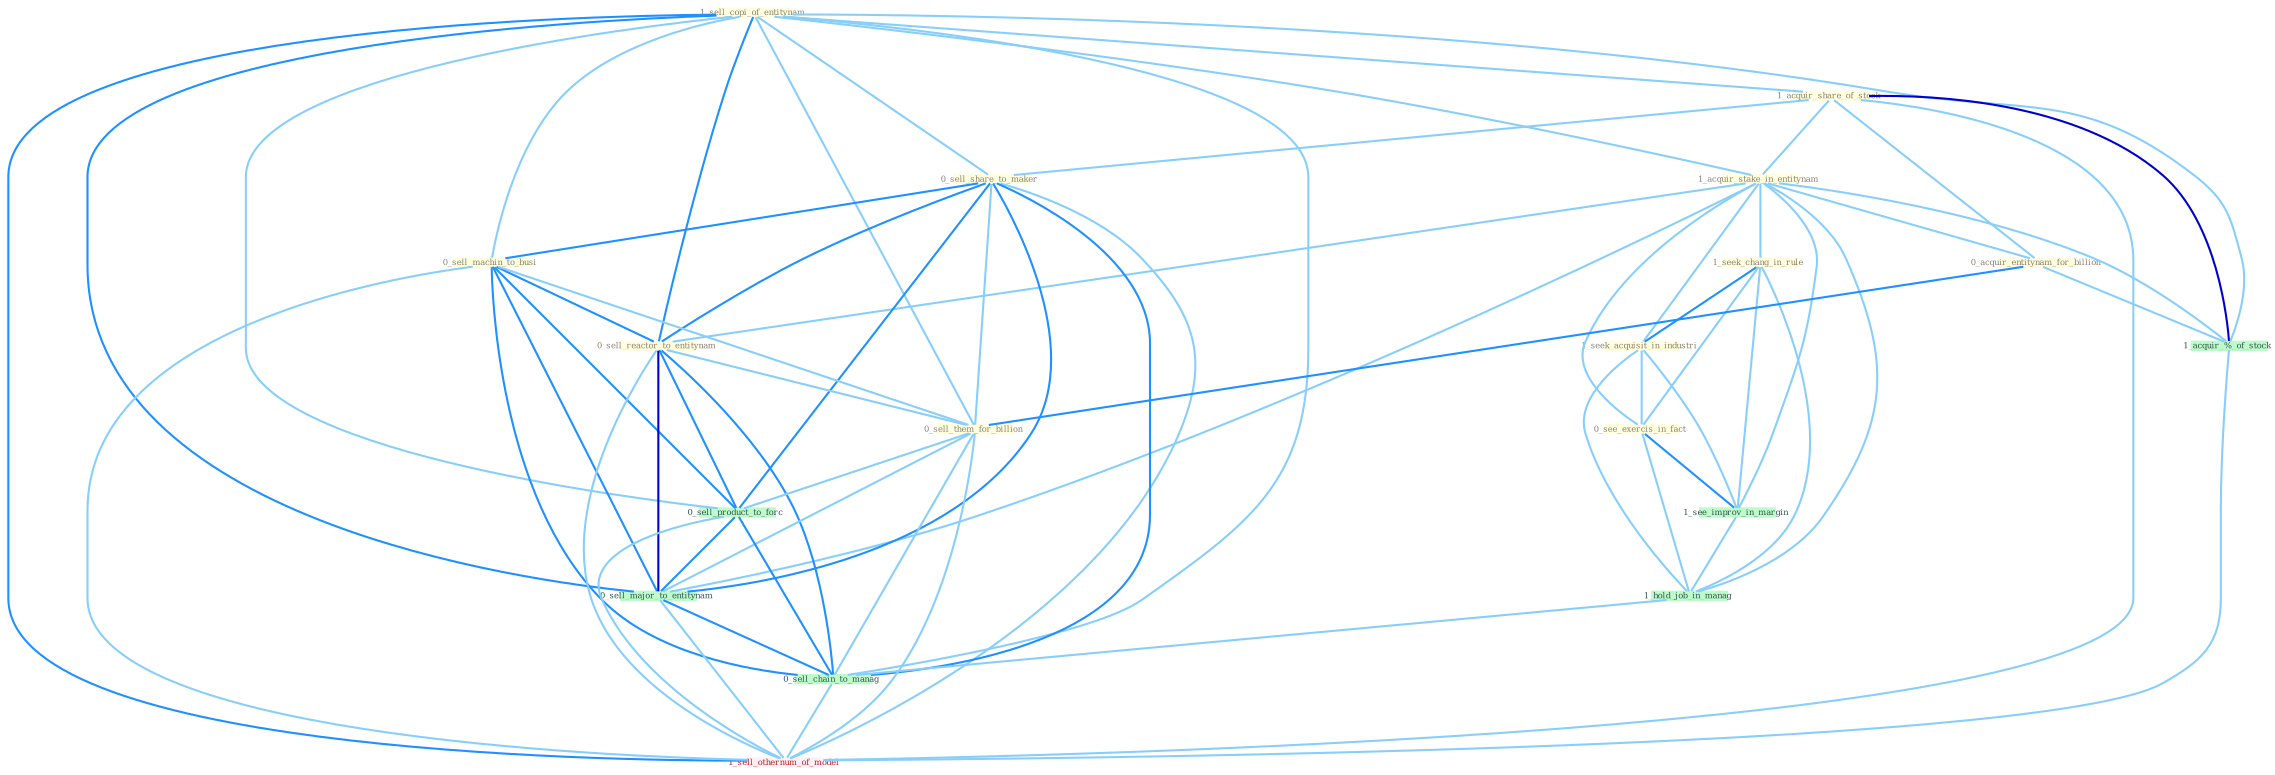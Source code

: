 Graph G{ 
    node
    [shape=polygon,style=filled,width=.5,height=.06,color="#BDFCC9",fixedsize=true,fontsize=4,
    fontcolor="#2f4f4f"];
    {node
    [color="#ffffe0", fontcolor="#8b7d6b"] "1_sell_copi_of_entitynam " "1_acquir_share_of_stock " "1_acquir_stake_in_entitynam " "0_sell_share_to_maker " "0_sell_machin_to_busi " "1_seek_chang_in_rule " "0_sell_reactor_to_entitynam " "0_acquir_entitynam_for_billion " "1_seek_acquisit_in_industri " "0_see_exercis_in_fact " "0_sell_them_for_billion "}
{node [color="#fff0f5", fontcolor="#b22222"] "1_sell_othernum_of_model "}
edge [color="#B0E2FF"];

	"1_sell_copi_of_entitynam " -- "1_acquir_share_of_stock " [w="1", color="#87cefa" ];
	"1_sell_copi_of_entitynam " -- "1_acquir_stake_in_entitynam " [w="1", color="#87cefa" ];
	"1_sell_copi_of_entitynam " -- "0_sell_share_to_maker " [w="1", color="#87cefa" ];
	"1_sell_copi_of_entitynam " -- "0_sell_machin_to_busi " [w="1", color="#87cefa" ];
	"1_sell_copi_of_entitynam " -- "0_sell_reactor_to_entitynam " [w="2", color="#1e90ff" , len=0.8];
	"1_sell_copi_of_entitynam " -- "0_sell_them_for_billion " [w="1", color="#87cefa" ];
	"1_sell_copi_of_entitynam " -- "1_acquir_%_of_stock " [w="1", color="#87cefa" ];
	"1_sell_copi_of_entitynam " -- "0_sell_product_to_forc " [w="1", color="#87cefa" ];
	"1_sell_copi_of_entitynam " -- "0_sell_major_to_entitynam " [w="2", color="#1e90ff" , len=0.8];
	"1_sell_copi_of_entitynam " -- "0_sell_chain_to_manag " [w="1", color="#87cefa" ];
	"1_sell_copi_of_entitynam " -- "1_sell_othernum_of_model " [w="2", color="#1e90ff" , len=0.8];
	"1_acquir_share_of_stock " -- "1_acquir_stake_in_entitynam " [w="1", color="#87cefa" ];
	"1_acquir_share_of_stock " -- "0_sell_share_to_maker " [w="1", color="#87cefa" ];
	"1_acquir_share_of_stock " -- "0_acquir_entitynam_for_billion " [w="1", color="#87cefa" ];
	"1_acquir_share_of_stock " -- "1_acquir_%_of_stock " [w="3", color="#0000cd" , len=0.6];
	"1_acquir_share_of_stock " -- "1_sell_othernum_of_model " [w="1", color="#87cefa" ];
	"1_acquir_stake_in_entitynam " -- "1_seek_chang_in_rule " [w="1", color="#87cefa" ];
	"1_acquir_stake_in_entitynam " -- "0_sell_reactor_to_entitynam " [w="1", color="#87cefa" ];
	"1_acquir_stake_in_entitynam " -- "0_acquir_entitynam_for_billion " [w="1", color="#87cefa" ];
	"1_acquir_stake_in_entitynam " -- "1_seek_acquisit_in_industri " [w="1", color="#87cefa" ];
	"1_acquir_stake_in_entitynam " -- "0_see_exercis_in_fact " [w="1", color="#87cefa" ];
	"1_acquir_stake_in_entitynam " -- "1_see_improv_in_margin " [w="1", color="#87cefa" ];
	"1_acquir_stake_in_entitynam " -- "1_acquir_%_of_stock " [w="1", color="#87cefa" ];
	"1_acquir_stake_in_entitynam " -- "1_hold_job_in_manag " [w="1", color="#87cefa" ];
	"1_acquir_stake_in_entitynam " -- "0_sell_major_to_entitynam " [w="1", color="#87cefa" ];
	"0_sell_share_to_maker " -- "0_sell_machin_to_busi " [w="2", color="#1e90ff" , len=0.8];
	"0_sell_share_to_maker " -- "0_sell_reactor_to_entitynam " [w="2", color="#1e90ff" , len=0.8];
	"0_sell_share_to_maker " -- "0_sell_them_for_billion " [w="1", color="#87cefa" ];
	"0_sell_share_to_maker " -- "0_sell_product_to_forc " [w="2", color="#1e90ff" , len=0.8];
	"0_sell_share_to_maker " -- "0_sell_major_to_entitynam " [w="2", color="#1e90ff" , len=0.8];
	"0_sell_share_to_maker " -- "0_sell_chain_to_manag " [w="2", color="#1e90ff" , len=0.8];
	"0_sell_share_to_maker " -- "1_sell_othernum_of_model " [w="1", color="#87cefa" ];
	"0_sell_machin_to_busi " -- "0_sell_reactor_to_entitynam " [w="2", color="#1e90ff" , len=0.8];
	"0_sell_machin_to_busi " -- "0_sell_them_for_billion " [w="1", color="#87cefa" ];
	"0_sell_machin_to_busi " -- "0_sell_product_to_forc " [w="2", color="#1e90ff" , len=0.8];
	"0_sell_machin_to_busi " -- "0_sell_major_to_entitynam " [w="2", color="#1e90ff" , len=0.8];
	"0_sell_machin_to_busi " -- "0_sell_chain_to_manag " [w="2", color="#1e90ff" , len=0.8];
	"0_sell_machin_to_busi " -- "1_sell_othernum_of_model " [w="1", color="#87cefa" ];
	"1_seek_chang_in_rule " -- "1_seek_acquisit_in_industri " [w="2", color="#1e90ff" , len=0.8];
	"1_seek_chang_in_rule " -- "0_see_exercis_in_fact " [w="1", color="#87cefa" ];
	"1_seek_chang_in_rule " -- "1_see_improv_in_margin " [w="1", color="#87cefa" ];
	"1_seek_chang_in_rule " -- "1_hold_job_in_manag " [w="1", color="#87cefa" ];
	"0_sell_reactor_to_entitynam " -- "0_sell_them_for_billion " [w="1", color="#87cefa" ];
	"0_sell_reactor_to_entitynam " -- "0_sell_product_to_forc " [w="2", color="#1e90ff" , len=0.8];
	"0_sell_reactor_to_entitynam " -- "0_sell_major_to_entitynam " [w="3", color="#0000cd" , len=0.6];
	"0_sell_reactor_to_entitynam " -- "0_sell_chain_to_manag " [w="2", color="#1e90ff" , len=0.8];
	"0_sell_reactor_to_entitynam " -- "1_sell_othernum_of_model " [w="1", color="#87cefa" ];
	"0_acquir_entitynam_for_billion " -- "0_sell_them_for_billion " [w="2", color="#1e90ff" , len=0.8];
	"0_acquir_entitynam_for_billion " -- "1_acquir_%_of_stock " [w="1", color="#87cefa" ];
	"1_seek_acquisit_in_industri " -- "0_see_exercis_in_fact " [w="1", color="#87cefa" ];
	"1_seek_acquisit_in_industri " -- "1_see_improv_in_margin " [w="1", color="#87cefa" ];
	"1_seek_acquisit_in_industri " -- "1_hold_job_in_manag " [w="1", color="#87cefa" ];
	"0_see_exercis_in_fact " -- "1_see_improv_in_margin " [w="2", color="#1e90ff" , len=0.8];
	"0_see_exercis_in_fact " -- "1_hold_job_in_manag " [w="1", color="#87cefa" ];
	"0_sell_them_for_billion " -- "0_sell_product_to_forc " [w="1", color="#87cefa" ];
	"0_sell_them_for_billion " -- "0_sell_major_to_entitynam " [w="1", color="#87cefa" ];
	"0_sell_them_for_billion " -- "0_sell_chain_to_manag " [w="1", color="#87cefa" ];
	"0_sell_them_for_billion " -- "1_sell_othernum_of_model " [w="1", color="#87cefa" ];
	"1_see_improv_in_margin " -- "1_hold_job_in_manag " [w="1", color="#87cefa" ];
	"1_acquir_%_of_stock " -- "1_sell_othernum_of_model " [w="1", color="#87cefa" ];
	"1_hold_job_in_manag " -- "0_sell_chain_to_manag " [w="1", color="#87cefa" ];
	"0_sell_product_to_forc " -- "0_sell_major_to_entitynam " [w="2", color="#1e90ff" , len=0.8];
	"0_sell_product_to_forc " -- "0_sell_chain_to_manag " [w="2", color="#1e90ff" , len=0.8];
	"0_sell_product_to_forc " -- "1_sell_othernum_of_model " [w="1", color="#87cefa" ];
	"0_sell_major_to_entitynam " -- "0_sell_chain_to_manag " [w="2", color="#1e90ff" , len=0.8];
	"0_sell_major_to_entitynam " -- "1_sell_othernum_of_model " [w="1", color="#87cefa" ];
	"0_sell_chain_to_manag " -- "1_sell_othernum_of_model " [w="1", color="#87cefa" ];
}